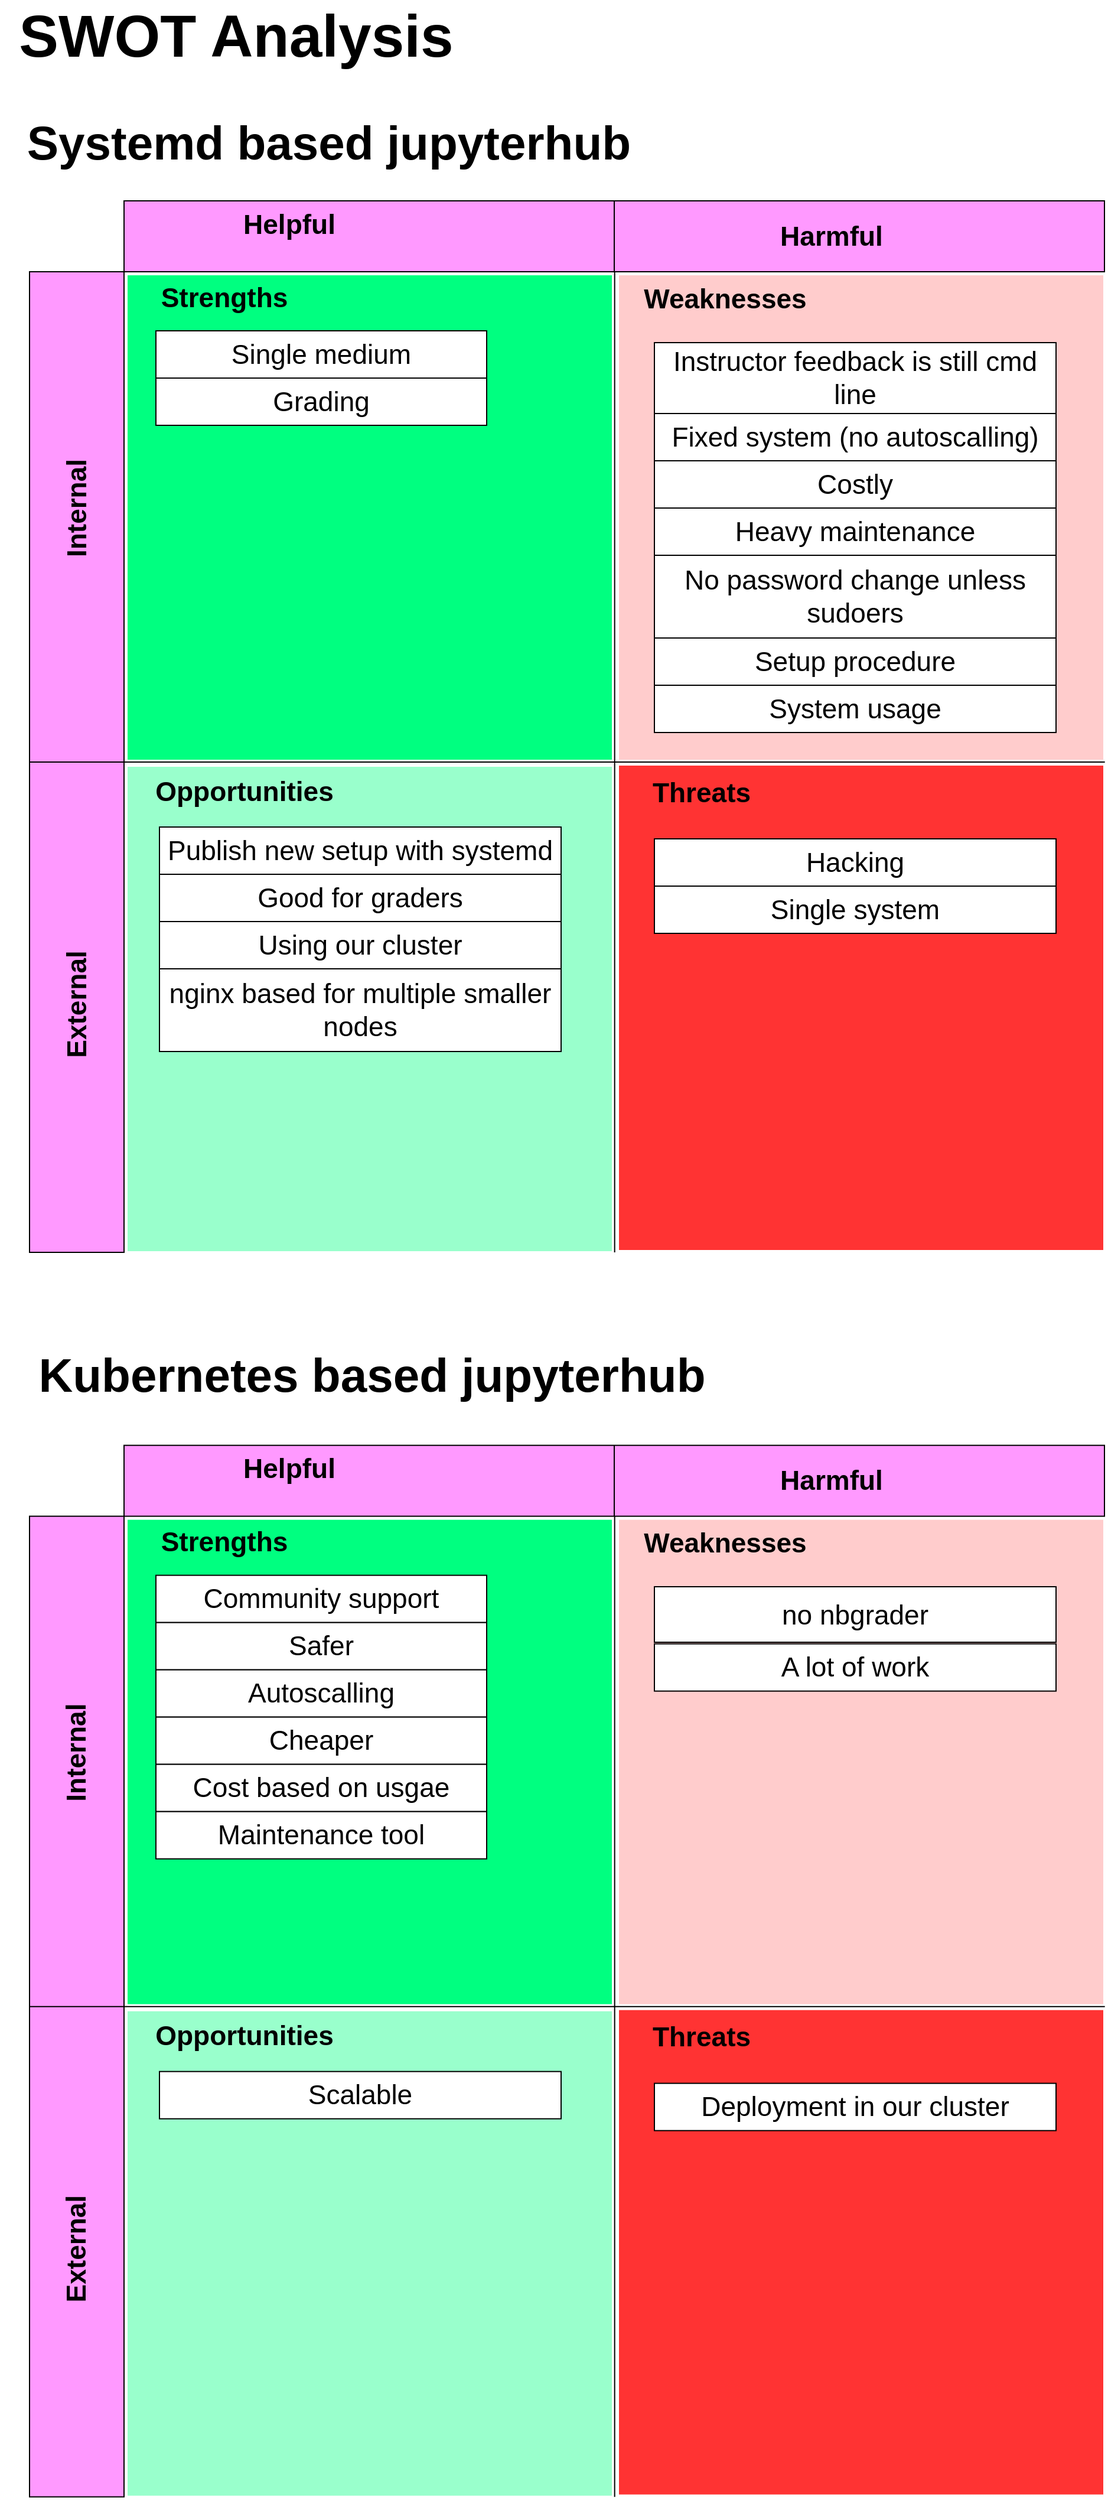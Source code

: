 <mxGraphModel dx="1180" dy="2046" grid="1" gridSize="10" guides="1" tooltips="1" connect="1" arrows="1" fold="1" page="1" pageScale="1" pageWidth="850" pageHeight="1100" background="#ffffff"><root><mxCell id="0"/><mxCell id="1" parent="0"/><mxCell id="41" value="" style="whiteSpace=wrap;html=1;aspect=fixed;rounded=0;labelBackgroundColor=#FF99FF;fillColor=#FFCCCC;gradientColor=none;fontSize=23;strokeColor=none;" parent="1" vertex="1"><mxGeometry x="549" y="11" width="410" height="410" as="geometry"/></mxCell><mxCell id="40" value="" style="whiteSpace=wrap;html=1;aspect=fixed;rounded=0;labelBackgroundColor=#FF99FF;fillColor=#FF3333;gradientColor=none;fontSize=23;strokeColor=none;" parent="1" vertex="1"><mxGeometry x="549" y="426" width="410" height="410" as="geometry"/></mxCell><mxCell id="39" value="" style="whiteSpace=wrap;html=1;aspect=fixed;rounded=0;labelBackgroundColor=#FF99FF;fillColor=#99FFCC;gradientColor=none;fontSize=23;strokeColor=none;" parent="1" vertex="1"><mxGeometry x="133" y="427" width="410" height="410" as="geometry"/></mxCell><mxCell id="38" value="" style="whiteSpace=wrap;html=1;aspect=fixed;rounded=0;labelBackgroundColor=#FF99FF;fillColor=#00FF80;gradientColor=none;fontSize=23;strokeColor=none;" parent="1" vertex="1"><mxGeometry x="133" y="11" width="410" height="410" as="geometry"/></mxCell><mxCell id="3" value="" style="endArrow=none;html=1;entryX=1;entryY=0.5;exitX=0;exitY=0.5;" parent="1" edge="1"><mxGeometry width="50" height="50" relative="1" as="geometry"><mxPoint x="130.333" y="423" as="sourcePoint"/><mxPoint x="960.333" y="423" as="targetPoint"/></mxGeometry></mxCell><mxCell id="4" value="&lt;font style=&quot;font-size: 50px&quot;&gt;SWOT Analysis&lt;/font&gt;" style="text;html=1;strokeColor=none;fillColor=none;align=center;verticalAlign=middle;whiteSpace=wrap;rounded=0;fontStyle=1;fontSize=23;" parent="1" vertex="1"><mxGeometry x="25" y="-202" width="400" height="20" as="geometry"/></mxCell><mxCell id="5" value="" style="endArrow=none;html=1;fontSize=23;entryX=0.5;entryY=0;exitX=0.5;exitY=1;" parent="1" edge="1"><mxGeometry width="50" height="50" relative="1" as="geometry"><mxPoint x="545.333" y="838" as="sourcePoint"/><mxPoint x="545.333" y="8" as="targetPoint"/></mxGeometry></mxCell><mxCell id="6" value="Single medium" style="rounded=0;whiteSpace=wrap;html=1;fontSize=23;" parent="1" vertex="1"><mxGeometry x="157" y="58" width="280" height="40" as="geometry"/></mxCell><mxCell id="7" value="Grading" style="rounded=0;whiteSpace=wrap;html=1;fontSize=23;" parent="1" vertex="1"><mxGeometry x="157" y="98" width="280" height="40" as="geometry"/></mxCell><mxCell id="8" value="Good for graders" style="rounded=0;whiteSpace=wrap;html=1;fontSize=23;" parent="1" vertex="1"><mxGeometry x="160" y="518" width="340" height="40" as="geometry"/></mxCell><mxCell id="9" value="Publish new setup with systemd" style="rounded=0;whiteSpace=wrap;html=1;fontSize=23;" parent="1" vertex="1"><mxGeometry x="160" y="478" width="340" height="40" as="geometry"/></mxCell><mxCell id="10" value="System usage" style="rounded=0;whiteSpace=wrap;html=1;fontSize=23;" parent="1" vertex="1"><mxGeometry x="579" y="358" width="340" height="40" as="geometry"/></mxCell><mxCell id="11" value="Hacking" style="rounded=0;whiteSpace=wrap;html=1;fontSize=23;" parent="1" vertex="1"><mxGeometry x="579" y="488" width="340" height="40" as="geometry"/></mxCell><mxCell id="12" value="Single system" style="rounded=0;whiteSpace=wrap;html=1;fontSize=23;" parent="1" vertex="1"><mxGeometry x="579" y="528" width="340" height="40" as="geometry"/></mxCell><mxCell id="13" value="Instructor feedback is still cmd line" style="rounded=0;whiteSpace=wrap;html=1;fontSize=23;" parent="1" vertex="1"><mxGeometry x="579" y="68" width="340" height="60" as="geometry"/></mxCell><mxCell id="14" value="Fixed system (no autoscalling)" style="rounded=0;whiteSpace=wrap;html=1;fontSize=23;" parent="1" vertex="1"><mxGeometry x="579" y="128" width="340" height="40" as="geometry"/></mxCell><mxCell id="15" value="Costly" style="rounded=0;whiteSpace=wrap;html=1;fontSize=23;" parent="1" vertex="1"><mxGeometry x="579" y="168" width="340" height="40" as="geometry"/></mxCell><mxCell id="16" value="Heavy maintenance" style="rounded=0;whiteSpace=wrap;html=1;fontSize=23;" parent="1" vertex="1"><mxGeometry x="579" y="208" width="340" height="40" as="geometry"/></mxCell><mxCell id="17" value="No password change unless sudoers" style="rounded=0;whiteSpace=wrap;html=1;fontSize=23;" parent="1" vertex="1"><mxGeometry x="579" y="248" width="340" height="70" as="geometry"/></mxCell><mxCell id="18" value="Setup procedure" style="rounded=0;whiteSpace=wrap;html=1;fontSize=23;" parent="1" vertex="1"><mxGeometry x="579" y="318" width="340" height="40" as="geometry"/></mxCell><mxCell id="19" value="Weaknesses" style="text;html=1;strokeColor=none;fillColor=none;align=center;verticalAlign=middle;whiteSpace=wrap;rounded=0;fontSize=23;fontStyle=1" parent="1" vertex="1"><mxGeometry x="619" y="21" width="40" height="20" as="geometry"/></mxCell><mxCell id="21" value="Strengths" style="text;html=1;strokeColor=none;fillColor=none;align=center;verticalAlign=middle;whiteSpace=wrap;rounded=0;fontSize=23;fontStyle=1" parent="1" vertex="1"><mxGeometry x="195" y="20" width="40" height="20" as="geometry"/></mxCell><mxCell id="24" value="Opportunities" style="text;html=1;strokeColor=none;fillColor=none;align=center;verticalAlign=middle;whiteSpace=wrap;rounded=0;fontSize=23;fontStyle=1" parent="1" vertex="1"><mxGeometry x="212" y="438" width="40" height="20" as="geometry"/></mxCell><mxCell id="25" value="Threats" style="text;html=1;strokeColor=none;fillColor=none;align=center;verticalAlign=middle;whiteSpace=wrap;rounded=0;fontSize=23;fontStyle=1" parent="1" vertex="1"><mxGeometry x="599" y="439" width="40" height="20" as="geometry"/></mxCell><mxCell id="26" value="Using our cluster" style="rounded=0;whiteSpace=wrap;html=1;fontSize=23;" parent="1" vertex="1"><mxGeometry x="160" y="558" width="340" height="40" as="geometry"/></mxCell><mxCell id="27" value="nginx based for multiple smaller nodes" style="rounded=0;whiteSpace=wrap;html=1;fontSize=23;" parent="1" vertex="1"><mxGeometry x="160" y="598" width="340" height="70" as="geometry"/></mxCell><mxCell id="28" value="Systemd based jupyterhub" style="text;html=1;strokeColor=none;fillColor=none;align=center;verticalAlign=middle;whiteSpace=wrap;rounded=0;fontStyle=1;fontSize=40;" parent="1" vertex="1"><mxGeometry x="40" y="-112" width="527" height="20" as="geometry"/></mxCell><mxCell id="29" value="" style="rounded=0;whiteSpace=wrap;html=1;fontSize=23;labelBackgroundColor=#FF99FF;fillColor=#FF99FF;" parent="1" vertex="1"><mxGeometry x="130" y="-52" width="830" height="60" as="geometry"/></mxCell><mxCell id="30" value="" style="endArrow=none;html=1;fontSize=23;entryX=0.5;entryY=0;exitX=0.5;exitY=1;" parent="1" source="29" target="29" edge="1"><mxGeometry width="50" height="50" relative="1" as="geometry"><mxPoint x="130" y="908" as="sourcePoint"/><mxPoint x="180" y="858" as="targetPoint"/></mxGeometry></mxCell><mxCell id="31" value="Helpful" style="text;html=1;strokeColor=none;fillColor=none;align=center;verticalAlign=middle;whiteSpace=wrap;rounded=0;fontSize=23;fontStyle=1" parent="1" vertex="1"><mxGeometry x="250" y="-42" width="40" height="20" as="geometry"/></mxCell><mxCell id="32" value="Harmful" style="text;html=1;strokeColor=none;fillColor=none;align=center;verticalAlign=middle;whiteSpace=wrap;rounded=0;fontSize=23;fontStyle=1" parent="1" vertex="1"><mxGeometry x="709" y="-32" width="40" height="20" as="geometry"/></mxCell><mxCell id="33" value="" style="rounded=0;whiteSpace=wrap;html=1;labelBackgroundColor=#FF99FF;fillColor=#FF99FF;fontSize=23;" parent="1" vertex="1"><mxGeometry x="50" y="8" width="80" height="830" as="geometry"/></mxCell><mxCell id="34" value="" style="endArrow=none;html=1;fontSize=23;entryX=1;entryY=0.5;exitX=0;exitY=0.5;" parent="1" source="33" target="33" edge="1"><mxGeometry width="50" height="50" relative="1" as="geometry"><mxPoint x="50" y="908" as="sourcePoint"/><mxPoint x="100" y="858" as="targetPoint"/></mxGeometry></mxCell><mxCell id="35" value="Internal" style="text;html=1;strokeColor=none;fillColor=none;align=center;verticalAlign=middle;whiteSpace=wrap;rounded=0;fontSize=23;fontStyle=1;rotation=-90;" parent="1" vertex="1"><mxGeometry x="70" y="198" width="40" height="20" as="geometry"/></mxCell><mxCell id="36" value="External" style="text;html=1;strokeColor=none;fillColor=none;align=center;verticalAlign=middle;whiteSpace=wrap;rounded=0;fontSize=23;fontStyle=1;rotation=-90;" parent="1" vertex="1"><mxGeometry x="70" y="618" width="40" height="20" as="geometry"/></mxCell><mxCell id="42" value="" style="whiteSpace=wrap;html=1;aspect=fixed;rounded=0;labelBackgroundColor=#FF99FF;fillColor=#FFCCCC;gradientColor=none;fontSize=23;strokeColor=none;" parent="1" vertex="1"><mxGeometry x="549" y="1064.333" width="410" height="410" as="geometry"/></mxCell><mxCell id="43" value="" style="whiteSpace=wrap;html=1;aspect=fixed;rounded=0;labelBackgroundColor=#FF99FF;fillColor=#FF3333;gradientColor=none;fontSize=23;strokeColor=none;" parent="1" vertex="1"><mxGeometry x="549" y="1479.333" width="410" height="410" as="geometry"/></mxCell><mxCell id="44" value="" style="whiteSpace=wrap;html=1;aspect=fixed;rounded=0;labelBackgroundColor=#FF99FF;fillColor=#99FFCC;gradientColor=none;fontSize=23;strokeColor=none;" parent="1" vertex="1"><mxGeometry x="133" y="1480.333" width="410" height="410" as="geometry"/></mxCell><mxCell id="45" value="" style="whiteSpace=wrap;html=1;aspect=fixed;rounded=0;labelBackgroundColor=#FF99FF;fillColor=#00FF80;gradientColor=none;fontSize=23;strokeColor=none;" parent="1" vertex="1"><mxGeometry x="133" y="1064.333" width="410" height="410" as="geometry"/></mxCell><mxCell id="46" value="" style="endArrow=none;html=1;entryX=1;entryY=0.5;exitX=0;exitY=0.5;" parent="1" edge="1"><mxGeometry width="50" height="50" relative="1" as="geometry"><mxPoint x="130.333" y="1476.333" as="sourcePoint"/><mxPoint x="960.333" y="1476.333" as="targetPoint"/></mxGeometry></mxCell><mxCell id="47" value="" style="endArrow=none;html=1;fontSize=23;entryX=0.5;entryY=0;exitX=0.5;exitY=1;" parent="1" edge="1"><mxGeometry width="50" height="50" relative="1" as="geometry"><mxPoint x="545.333" y="1891.333" as="sourcePoint"/><mxPoint x="545.333" y="1061.333" as="targetPoint"/></mxGeometry></mxCell><mxCell id="48" value="Community support" style="rounded=0;whiteSpace=wrap;html=1;fontSize=23;" parent="1" vertex="1"><mxGeometry x="157" y="1111.333" width="280" height="40" as="geometry"/></mxCell><mxCell id="49" value="Safer" style="rounded=0;whiteSpace=wrap;html=1;fontSize=23;" parent="1" vertex="1"><mxGeometry x="157" y="1151.333" width="280" height="40" as="geometry"/></mxCell><mxCell id="51" value="Scalable" style="rounded=0;whiteSpace=wrap;html=1;fontSize=23;" parent="1" vertex="1"><mxGeometry x="160" y="1531.333" width="340" height="40" as="geometry"/></mxCell><mxCell id="53" value="Deployment in our cluster" style="rounded=0;whiteSpace=wrap;html=1;fontSize=23;" parent="1" vertex="1"><mxGeometry x="579" y="1541.333" width="340" height="40" as="geometry"/></mxCell><mxCell id="55" value="no nbgrader" style="rounded=0;whiteSpace=wrap;html=1;fontSize=23;" parent="1" vertex="1"><mxGeometry x="579" y="1121" width="340" height="47" as="geometry"/></mxCell><mxCell id="56" value="A lot of work" style="rounded=0;whiteSpace=wrap;html=1;fontSize=23;" parent="1" vertex="1"><mxGeometry x="579" y="1169.333" width="340" height="40" as="geometry"/></mxCell><mxCell id="61" value="Weaknesses" style="text;html=1;strokeColor=none;fillColor=none;align=center;verticalAlign=middle;whiteSpace=wrap;rounded=0;fontSize=23;fontStyle=1" parent="1" vertex="1"><mxGeometry x="619" y="1074.333" width="40" height="20" as="geometry"/></mxCell><mxCell id="62" value="Strengths" style="text;html=1;strokeColor=none;fillColor=none;align=center;verticalAlign=middle;whiteSpace=wrap;rounded=0;fontSize=23;fontStyle=1" parent="1" vertex="1"><mxGeometry x="195" y="1073.333" width="40" height="20" as="geometry"/></mxCell><mxCell id="63" value="Opportunities" style="text;html=1;strokeColor=none;fillColor=none;align=center;verticalAlign=middle;whiteSpace=wrap;rounded=0;fontSize=23;fontStyle=1" parent="1" vertex="1"><mxGeometry x="212" y="1491.333" width="40" height="20" as="geometry"/></mxCell><mxCell id="64" value="Threats" style="text;html=1;strokeColor=none;fillColor=none;align=center;verticalAlign=middle;whiteSpace=wrap;rounded=0;fontSize=23;fontStyle=1" parent="1" vertex="1"><mxGeometry x="599" y="1492.333" width="40" height="20" as="geometry"/></mxCell><mxCell id="67" value="Kubernetes based jupyterhub" style="text;html=1;strokeColor=none;fillColor=none;align=center;verticalAlign=middle;whiteSpace=wrap;rounded=0;fontStyle=1;fontSize=40;" parent="1" vertex="1"><mxGeometry x="40" y="931" width="600" height="20" as="geometry"/></mxCell><mxCell id="68" value="" style="rounded=0;whiteSpace=wrap;html=1;fontSize=23;labelBackgroundColor=#FF99FF;fillColor=#FF99FF;" parent="1" vertex="1"><mxGeometry x="130" y="1001.333" width="830" height="60" as="geometry"/></mxCell><mxCell id="69" value="" style="endArrow=none;html=1;fontSize=23;entryX=0.5;entryY=0;exitX=0.5;exitY=1;" parent="1" source="68" target="68" edge="1"><mxGeometry width="50" height="50" relative="1" as="geometry"><mxPoint x="130" y="1961.333" as="sourcePoint"/><mxPoint x="180" y="1911.333" as="targetPoint"/></mxGeometry></mxCell><mxCell id="70" value="Helpful" style="text;html=1;strokeColor=none;fillColor=none;align=center;verticalAlign=middle;whiteSpace=wrap;rounded=0;fontSize=23;fontStyle=1" parent="1" vertex="1"><mxGeometry x="250" y="1011.333" width="40" height="20" as="geometry"/></mxCell><mxCell id="71" value="Harmful" style="text;html=1;strokeColor=none;fillColor=none;align=center;verticalAlign=middle;whiteSpace=wrap;rounded=0;fontSize=23;fontStyle=1" parent="1" vertex="1"><mxGeometry x="709" y="1021.333" width="40" height="20" as="geometry"/></mxCell><mxCell id="72" value="" style="rounded=0;whiteSpace=wrap;html=1;labelBackgroundColor=#FF99FF;fillColor=#FF99FF;fontSize=23;" parent="1" vertex="1"><mxGeometry x="50" y="1061.333" width="80" height="830" as="geometry"/></mxCell><mxCell id="73" value="" style="endArrow=none;html=1;fontSize=23;entryX=1;entryY=0.5;exitX=0;exitY=0.5;" parent="1" source="72" target="72" edge="1"><mxGeometry width="50" height="50" relative="1" as="geometry"><mxPoint x="50" y="1961.333" as="sourcePoint"/><mxPoint x="100" y="1911.333" as="targetPoint"/></mxGeometry></mxCell><mxCell id="74" value="Internal" style="text;html=1;strokeColor=none;fillColor=none;align=center;verticalAlign=middle;whiteSpace=wrap;rounded=0;fontSize=23;fontStyle=1;rotation=-90;" parent="1" vertex="1"><mxGeometry x="70" y="1251.333" width="40" height="20" as="geometry"/></mxCell><mxCell id="75" value="External" style="text;html=1;strokeColor=none;fillColor=none;align=center;verticalAlign=middle;whiteSpace=wrap;rounded=0;fontSize=23;fontStyle=1;rotation=-90;" parent="1" vertex="1"><mxGeometry x="70" y="1671.333" width="40" height="20" as="geometry"/></mxCell><mxCell id="76" value="Autoscalling" style="rounded=0;whiteSpace=wrap;html=1;fontSize=23;" parent="1" vertex="1"><mxGeometry x="157" y="1191.333" width="280" height="40" as="geometry"/></mxCell><mxCell id="77" value="Cheaper" style="rounded=0;whiteSpace=wrap;html=1;fontSize=23;" parent="1" vertex="1"><mxGeometry x="157" y="1231.333" width="280" height="40" as="geometry"/></mxCell><mxCell id="78" value="Cost based on usgae" style="rounded=0;whiteSpace=wrap;html=1;fontSize=23;" parent="1" vertex="1"><mxGeometry x="157" y="1271.333" width="280" height="40" as="geometry"/></mxCell><mxCell id="79" value="Maintenance tool" style="rounded=0;whiteSpace=wrap;html=1;fontSize=23;" parent="1" vertex="1"><mxGeometry x="157" y="1311.333" width="280" height="40" as="geometry"/></mxCell></root></mxGraphModel>